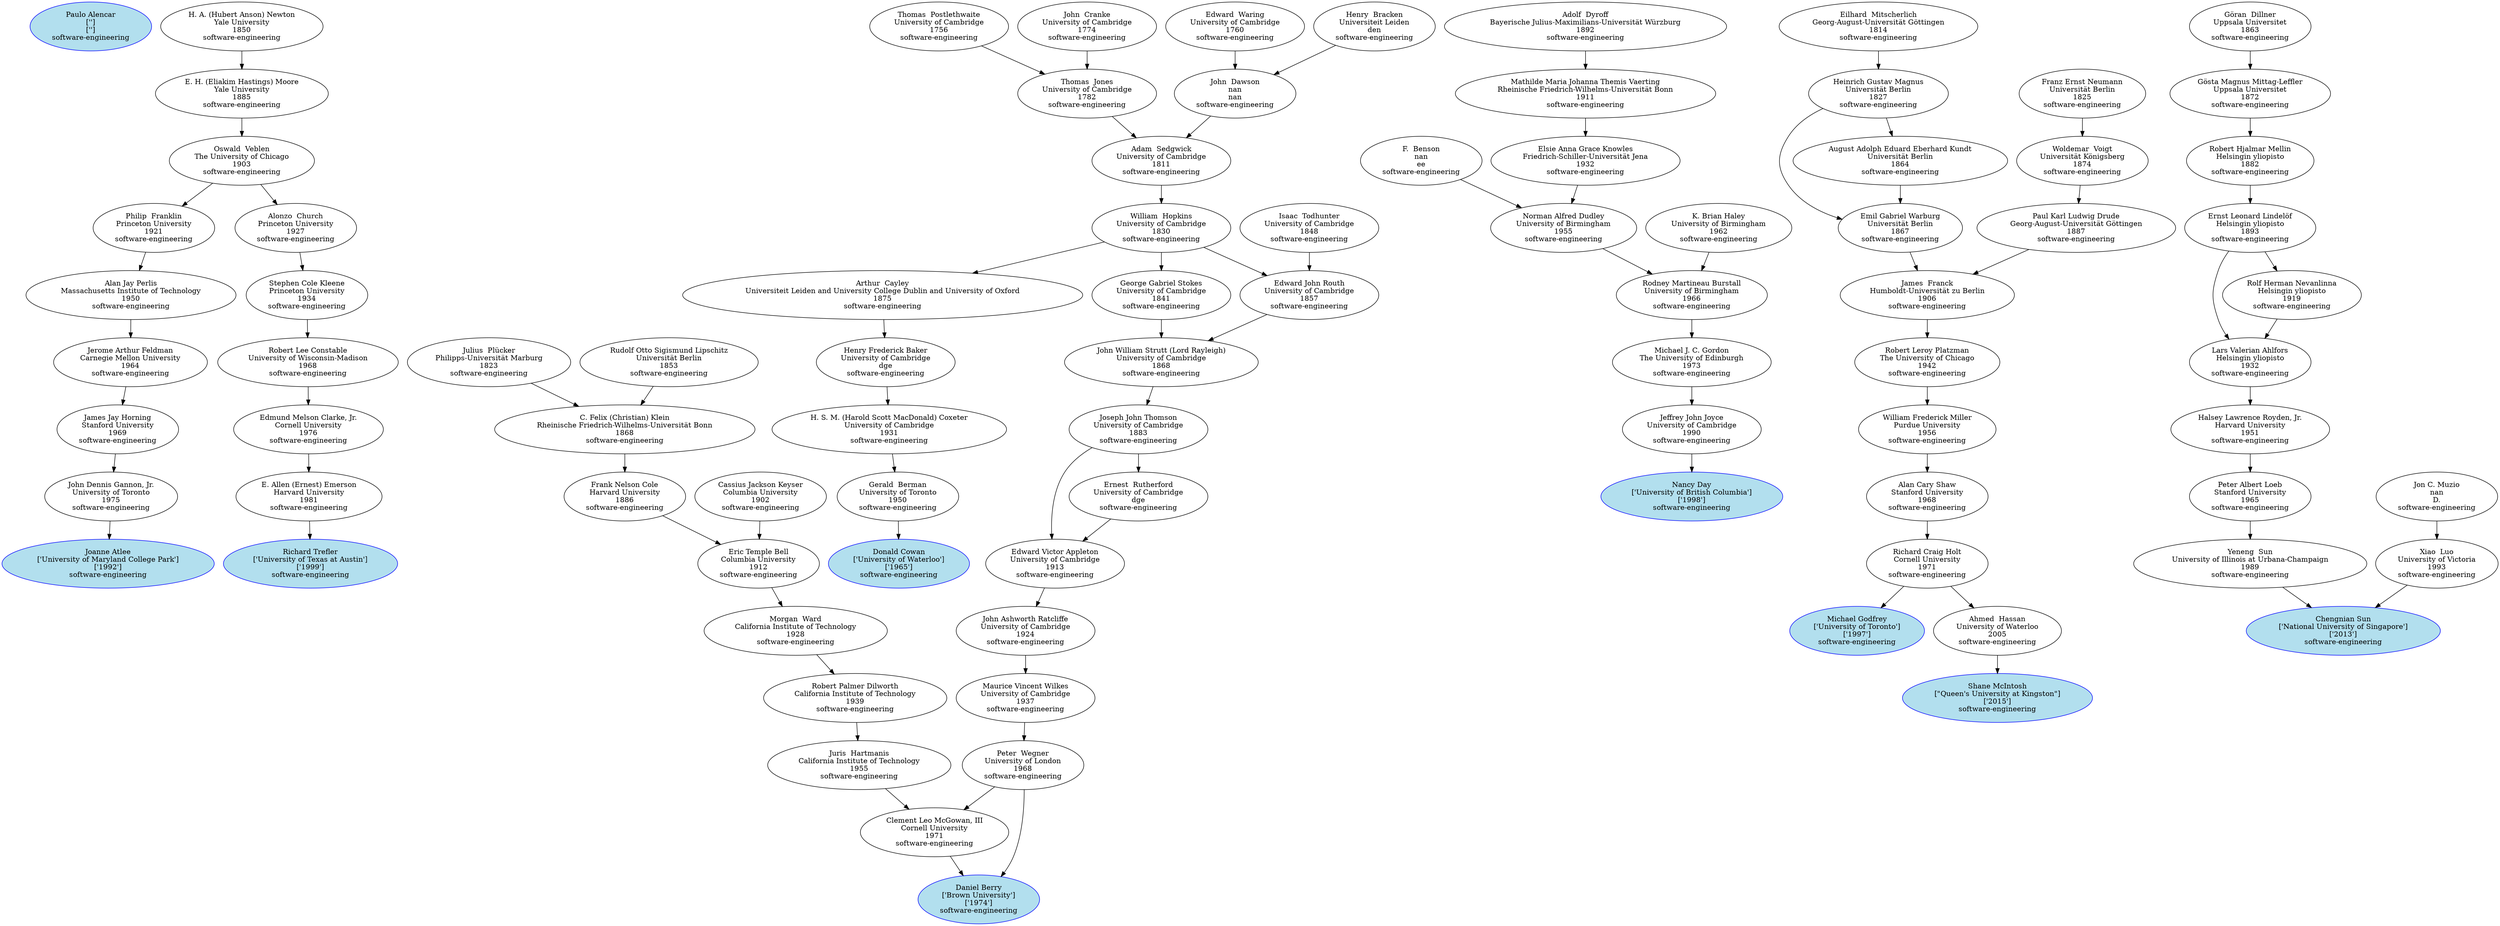 digraph "Academic Genealogy for software-engineering" {
	227840 [label="Paulo Alencar
['']
['']
software-engineering" color=blue fillcolor=lightblue2 style=filled]
	66892 [label="Joanne Atlee
['University of Maryland College Park']
['1992']
software-engineering" color=blue fillcolor=lightblue2 style=filled]
	14473 [label="Daniel Berry
['Brown University']
['1974']
software-engineering" color=blue fillcolor=lightblue2 style=filled]
	66817 [label="Donald Cowan
['University of Waterloo']
['1965']
software-engineering" color=blue fillcolor=lightblue2 style=filled]
	72132 [label="Nancy Day
['University of British Columbia']
['1998']
software-engineering" color=blue fillcolor=lightblue2 style=filled]
	90655 [label="Michael Godfrey
['University of Toronto']
['1997']
software-engineering" color=blue fillcolor=lightblue2 style=filled]
	220043 [label="Shane McIntosh
[\"Queen's University at Kingston\"]
['2015']
software-engineering" color=blue fillcolor=lightblue2 style=filled]
	185328 [label="Chengnian Sun
['National University of Singapore']
['2013']
software-engineering" color=blue fillcolor=lightblue2 style=filled]
	69919 [label="Richard Trefler
['University of Texas at Austin']
['1999']
software-engineering" color=blue fillcolor=lightblue2 style=filled]
	103306 [label="John Dennis Gannon, Jr.
University of Toronto
1975
software-engineering"]
	15166 [label="Peter  Wegner
University of London
1968
software-engineering"]
	13683 [label="Clement Leo McGowan, III
Cornell University
1971
software-engineering"]
	15914 [label="Gerald  Berman
University of Toronto
1950
software-engineering"]
	72125 [label="Jeffrey John Joyce
University of Cambridge
1990
software-engineering"]
	67141 [label="Richard Craig Holt
Cornell University
1971
software-engineering"]
	90657 [label="Ahmed  Hassan
University of Waterloo
2005
software-engineering"]
	4794 [label="Yeneng  Sun
University of Illinois at Urbana-Champaign
1989
software-engineering"]
	72059 [label="Xiao  Luo
University of Victoria
1993
software-engineering"]
	69873 [label="E. Allen (Ernest) Emerson
Harvard University
1981
software-engineering"]
	13815 [label="James Jay Horning
Stanford University
1969
software-engineering"]
	143090 [label="Maurice Vincent Wilkes
University of Cambridge
1937
software-engineering"]
	10404 [label="Juris  Hartmanis
California Institute of Technology
1955
software-engineering"]
	12555 [label="H. S. M. (Harold Scott MacDonald) Coxeter
University of Cambridge
1931
software-engineering"]
	86294 [label="Michael J. C. Gordon
The University of Edinburgh
1973
software-engineering"]
	88103 [label="Alan Cary Shaw
Stanford University
1968
software-engineering"]
	4787 [label="Peter Albert Loeb
Stanford University
1965
software-engineering"]
	72031 [label="Jon C. Muzio
nan
D.
software-engineering"]
	50063 [label="Edmund Melson Clarke, Jr.
Cornell University
1976
software-engineering"]
	13120 [label="Jerome Arthur Feldman
Carnegie Mellon University
1964
software-engineering"]
	147661 [label="John Ashworth Ratcliffe
University of Cambridge
1924
software-engineering"]
	10395 [label="Robert Palmer Dilworth
California Institute of Technology
1939
software-engineering"]
	13135 [label="Henry Frederick Baker
University of Cambridge
dge
software-engineering"]
	102542 [label="Rodney Martineau Burstall
University of Birmingham
1966
software-engineering"]
	88102 [label="William Frederick Miller
Purdue University
1956
software-engineering"]
	8310 [label="Halsey Lawrence Royden, Jr.
Harvard University
1951
software-engineering"]
	9041 [label="Robert Lee Constable
University of Wisconsin-Madison
1968
software-engineering"]
	13112 [label="Alan Jay Perlis
Massachusetts Institute of Technology
1950
software-engineering"]
	112651 [label="Edward Victor Appleton
University of Cambridge
1913
software-engineering"]
	10385 [label="Morgan  Ward
California Institute of Technology
1928
software-engineering"]
	7824 [label="Arthur  Cayley
Universiteit Leiden and University College Dublin and University of Oxford
1875
software-engineering"]
	133637 [label="Norman Alfred Dudley
University of Birmingham
1955
software-engineering"]
	133638 [label="K. Brian Haley
University of Birmingham
1962
software-engineering"]
	128356 [label="Robert Leroy Platzman
The University of Chicago
1942
software-engineering"]
	1430 [label="Lars Valerian Ahlfors
Helsingin yliopisto
1932
software-engineering"]
	8012 [label="Stephen Cole Kleene
Princeton University
1934
software-engineering"]
	1488 [label="Philip  Franklin
Princeton University
1921
software-engineering"]
	50699 [label="Ernest  Rutherford
University of Cambridge
dge
software-engineering"]
	50701 [label="Joseph John Thomson
University of Cambridge
1883
software-engineering"]
	7868 [label="Eric Temple Bell
Columbia University
1912
software-engineering"]
	42016 [label="William  Hopkins
University of Cambridge
1830
software-engineering"]
	170791 [label="F.  Benson
nan
ee
software-engineering"]
	170790 [label="Elsie Anna Grace Knowles
Friedrich-Schiller-Universität Jena
1932
software-engineering"]
	126428 [label="James  Franck
Humboldt-Universität zu Berlin
1906
software-engineering"]
	18689 [label="Rolf Herman Nevanlinna
Helsingin yliopisto
1919
software-engineering"]
	782 [label="Ernst Leonard Lindelöf
Helsingin yliopisto
1893
software-engineering"]
	8011 [label="Alonzo  Church
Princeton University
1927
software-engineering"]
	805 [label="Oswald  Veblen
The University of Chicago
1903
software-engineering"]
	101979 [label="John William Strutt (Lord Rayleigh)
University of Cambridge
1868
software-engineering"]
	7611 [label="Frank Nelson Cole
Harvard University
1886
software-engineering"]
	37346 [label="Cassius Jackson Keyser
Columbia University
1902
software-engineering"]
	102043 [label="Adam  Sedgwick
University of Cambridge
1811
software-engineering"]
	181026 [label="Mathilde Maria Johanna Themis Vaerting
Rheinische Friedrich-Wilhelms-Universität Bonn
1911
software-engineering"]
	124661 [label="Emil Gabriel Warburg
Universität Berlin
1867
software-engineering"]
	62397 [label="Paul Karl Ludwig Drude
Georg-August-Universität Göttingen
1887
software-engineering"]
	143865 [label="Robert Hjalmar Mellin
Helsingin yliopisto
1882
software-engineering"]
	806 [label="E. H. (Eliakim Hastings) Moore
Yale University
1885
software-engineering"]
	101929 [label="Edward John Routh
University of Cambridge
1857
software-engineering"]
	102483 [label="George Gabriel Stokes
University of Cambridge
1841
software-engineering"]
	7401 [label="C. Felix (Christian) Klein
Rheinische Friedrich-Wilhelms-Universität Bonn
1868
software-engineering"]
	102036 [label="Thomas  Jones
University of Cambridge
1782
software-engineering"]
	102037 [label="John  Dawson
nan
nan
software-engineering"]
	51360 [label="Adolf  Dyroff
Bayerische Julius-Maximilians-Universität Würzburg
1892
software-engineering"]
	123978 [label="Heinrich Gustav Magnus
Universität Berlin
1827
software-engineering"]
	123973 [label="August Adolph Eduard Eberhard Kundt
Universität Berlin
1864
software-engineering"]
	45011 [label="Woldemar  Voigt
Universität Königsberg
1874
software-engineering"]
	19770 [label="Gösta Magnus Mittag-Leffler
Uppsala Universitet
1872
software-engineering"]
	7865 [label="H. A. (Hubert Anson) Newton
Yale University
1850
software-engineering"]
	129420 [label="Isaac  Todhunter
University of Cambridge
1848
software-engineering"]
	7402 [label="Julius  Plücker
Philipps-Universität Marburg
1823
software-engineering"]
	19964 [label="Rudolf Otto Sigismund Lipschitz
Universität Berlin
1853
software-engineering"]
	133301 [label="Thomas  Postlethwaite
University of Cambridge
1756
software-engineering"]
	103066 [label="John  Cranke
University of Cambridge
1774
software-engineering"]
	129421 [label="Edward  Waring
University of Cambridge
1760
software-engineering"]
	129422 [label="Henry  Bracken
Universiteit Leiden
den
software-engineering"]
	123999 [label="Eilhard  Mitscherlich
Georg-August-Universität Göttingen
1814
software-engineering"]
	18600 [label="Franz Ernst Neumann
Universität Berlin
1825
software-engineering"]
	24894 [label="Göran  Dillner
Uppsala Universitet
1863
software-engineering"]
	103306 -> 66892
	15166 -> 14473
	13683 -> 14473
	15914 -> 66817
	72125 -> 72132
	67141 -> 90655
	90657 -> 220043
	4794 -> 185328
	72059 -> 185328
	69873 -> 69919
	13815 -> 103306
	143090 -> 15166
	15166 -> 13683
	10404 -> 13683
	12555 -> 15914
	86294 -> 72125
	88103 -> 67141
	67141 -> 90657
	4787 -> 4794
	72031 -> 72059
	50063 -> 69873
	13120 -> 13815
	147661 -> 143090
	10395 -> 10404
	13135 -> 12555
	102542 -> 86294
	88102 -> 88103
	8310 -> 4787
	9041 -> 50063
	13112 -> 13120
	112651 -> 147661
	10385 -> 10395
	7824 -> 13135
	133637 -> 102542
	133638 -> 102542
	128356 -> 88102
	1430 -> 8310
	8012 -> 9041
	1488 -> 13112
	50699 -> 112651
	50701 -> 112651
	7868 -> 10385
	42016 -> 7824
	170791 -> 133637
	170790 -> 133637
	126428 -> 128356
	18689 -> 1430
	782 -> 1430
	8011 -> 8012
	805 -> 1488
	50701 -> 50699
	101979 -> 50701
	7611 -> 7868
	37346 -> 7868
	102043 -> 42016
	181026 -> 170790
	124661 -> 126428
	62397 -> 126428
	782 -> 18689
	143865 -> 782
	805 -> 8011
	806 -> 805
	101929 -> 101979
	102483 -> 101979
	7401 -> 7611
	102036 -> 102043
	102037 -> 102043
	51360 -> 181026
	123978 -> 124661
	123973 -> 124661
	45011 -> 62397
	19770 -> 143865
	7865 -> 806
	42016 -> 101929
	129420 -> 101929
	42016 -> 102483
	7402 -> 7401
	19964 -> 7401
	133301 -> 102036
	103066 -> 102036
	129421 -> 102037
	129422 -> 102037
	123999 -> 123978
	123978 -> 123973
	18600 -> 45011
	24894 -> 19770
}

